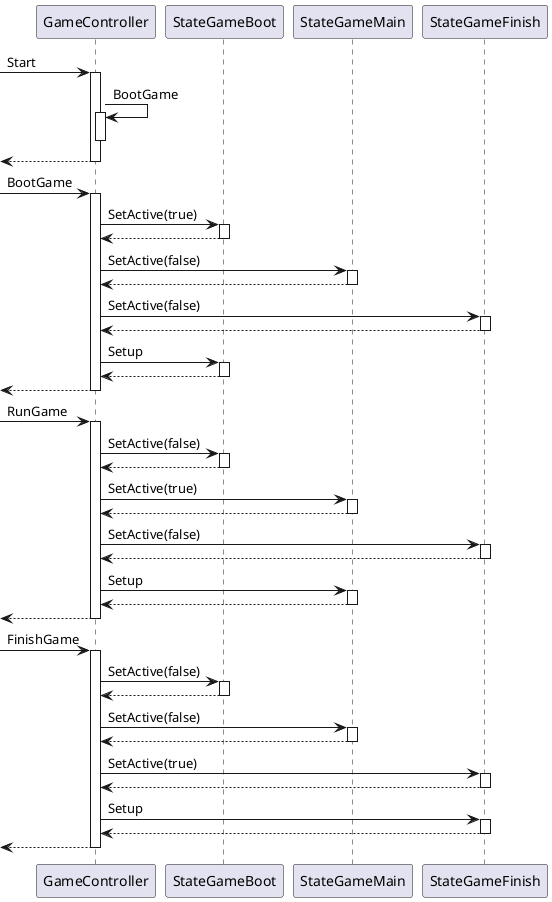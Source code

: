 @startuml

[-> GameController : Start
activate GameController
    GameController -> GameController : BootGame
    activate GameController
    deactivate GameController
[<-- GameController
deactivate GameController

[-> GameController : BootGame
activate GameController
    GameController -> StateGameBoot : SetActive(true)
    activate StateGameBoot
        GameController <-- StateGameBoot
    deactivate StateGameBoot
    GameController -> StateGameMain : SetActive(false)
    activate StateGameMain
        GameController <-- StateGameMain
    deactivate StateGameMain
    GameController -> StateGameFinish : SetActive(false)
    activate StateGameFinish
        GameController <-- StateGameFinish
    deactivate StateGameFinish

    GameController -> StateGameBoot : Setup
    activate StateGameBoot
        GameController <-- StateGameBoot
    deactivate StateGameBoot
[<-- GameController
deactivate GameController

[-> GameController : RunGame
activate GameController
    GameController -> StateGameBoot : SetActive(false)
    activate StateGameBoot
        GameController <-- StateGameBoot
    deactivate StateGameBoot
    GameController -> StateGameMain : SetActive(true)
    activate StateGameMain
        GameController <-- StateGameMain
    deactivate StateGameMain
    GameController -> StateGameFinish : SetActive(false)
    activate StateGameFinish
        GameController <-- StateGameFinish
    deactivate StateGameFinish

    GameController -> StateGameMain : Setup
    activate StateGameMain
        GameController <-- StateGameMain
    deactivate StateGameMain
[<-- GameController
deactivate GameController

[-> GameController : FinishGame
activate GameController
    GameController -> StateGameBoot : SetActive(false)
    activate StateGameBoot
        GameController <-- StateGameBoot
    deactivate StateGameBoot
    GameController -> StateGameMain : SetActive(false)
    activate StateGameMain
        GameController <-- StateGameMain
    deactivate StateGameMain
    GameController -> StateGameFinish : SetActive(true)
    activate StateGameFinish
        GameController <-- StateGameFinish
    deactivate StateGameFinish

    GameController -> StateGameFinish : Setup
    activate StateGameFinish
        GameController <-- StateGameFinish
    deactivate StateGameFinish
[<-- GameController
deactivate GameController

@enduml